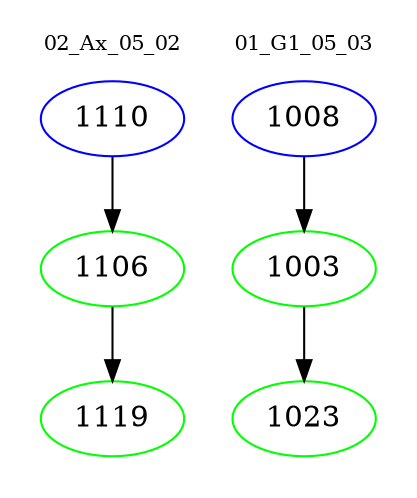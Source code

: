 digraph{
subgraph cluster_0 {
color = white
label = "02_Ax_05_02";
fontsize=10;
T0_1110 [label="1110", color="blue"]
T0_1110 -> T0_1106 [color="black"]
T0_1106 [label="1106", color="green"]
T0_1106 -> T0_1119 [color="black"]
T0_1119 [label="1119", color="green"]
}
subgraph cluster_1 {
color = white
label = "01_G1_05_03";
fontsize=10;
T1_1008 [label="1008", color="blue"]
T1_1008 -> T1_1003 [color="black"]
T1_1003 [label="1003", color="green"]
T1_1003 -> T1_1023 [color="black"]
T1_1023 [label="1023", color="green"]
}
}
